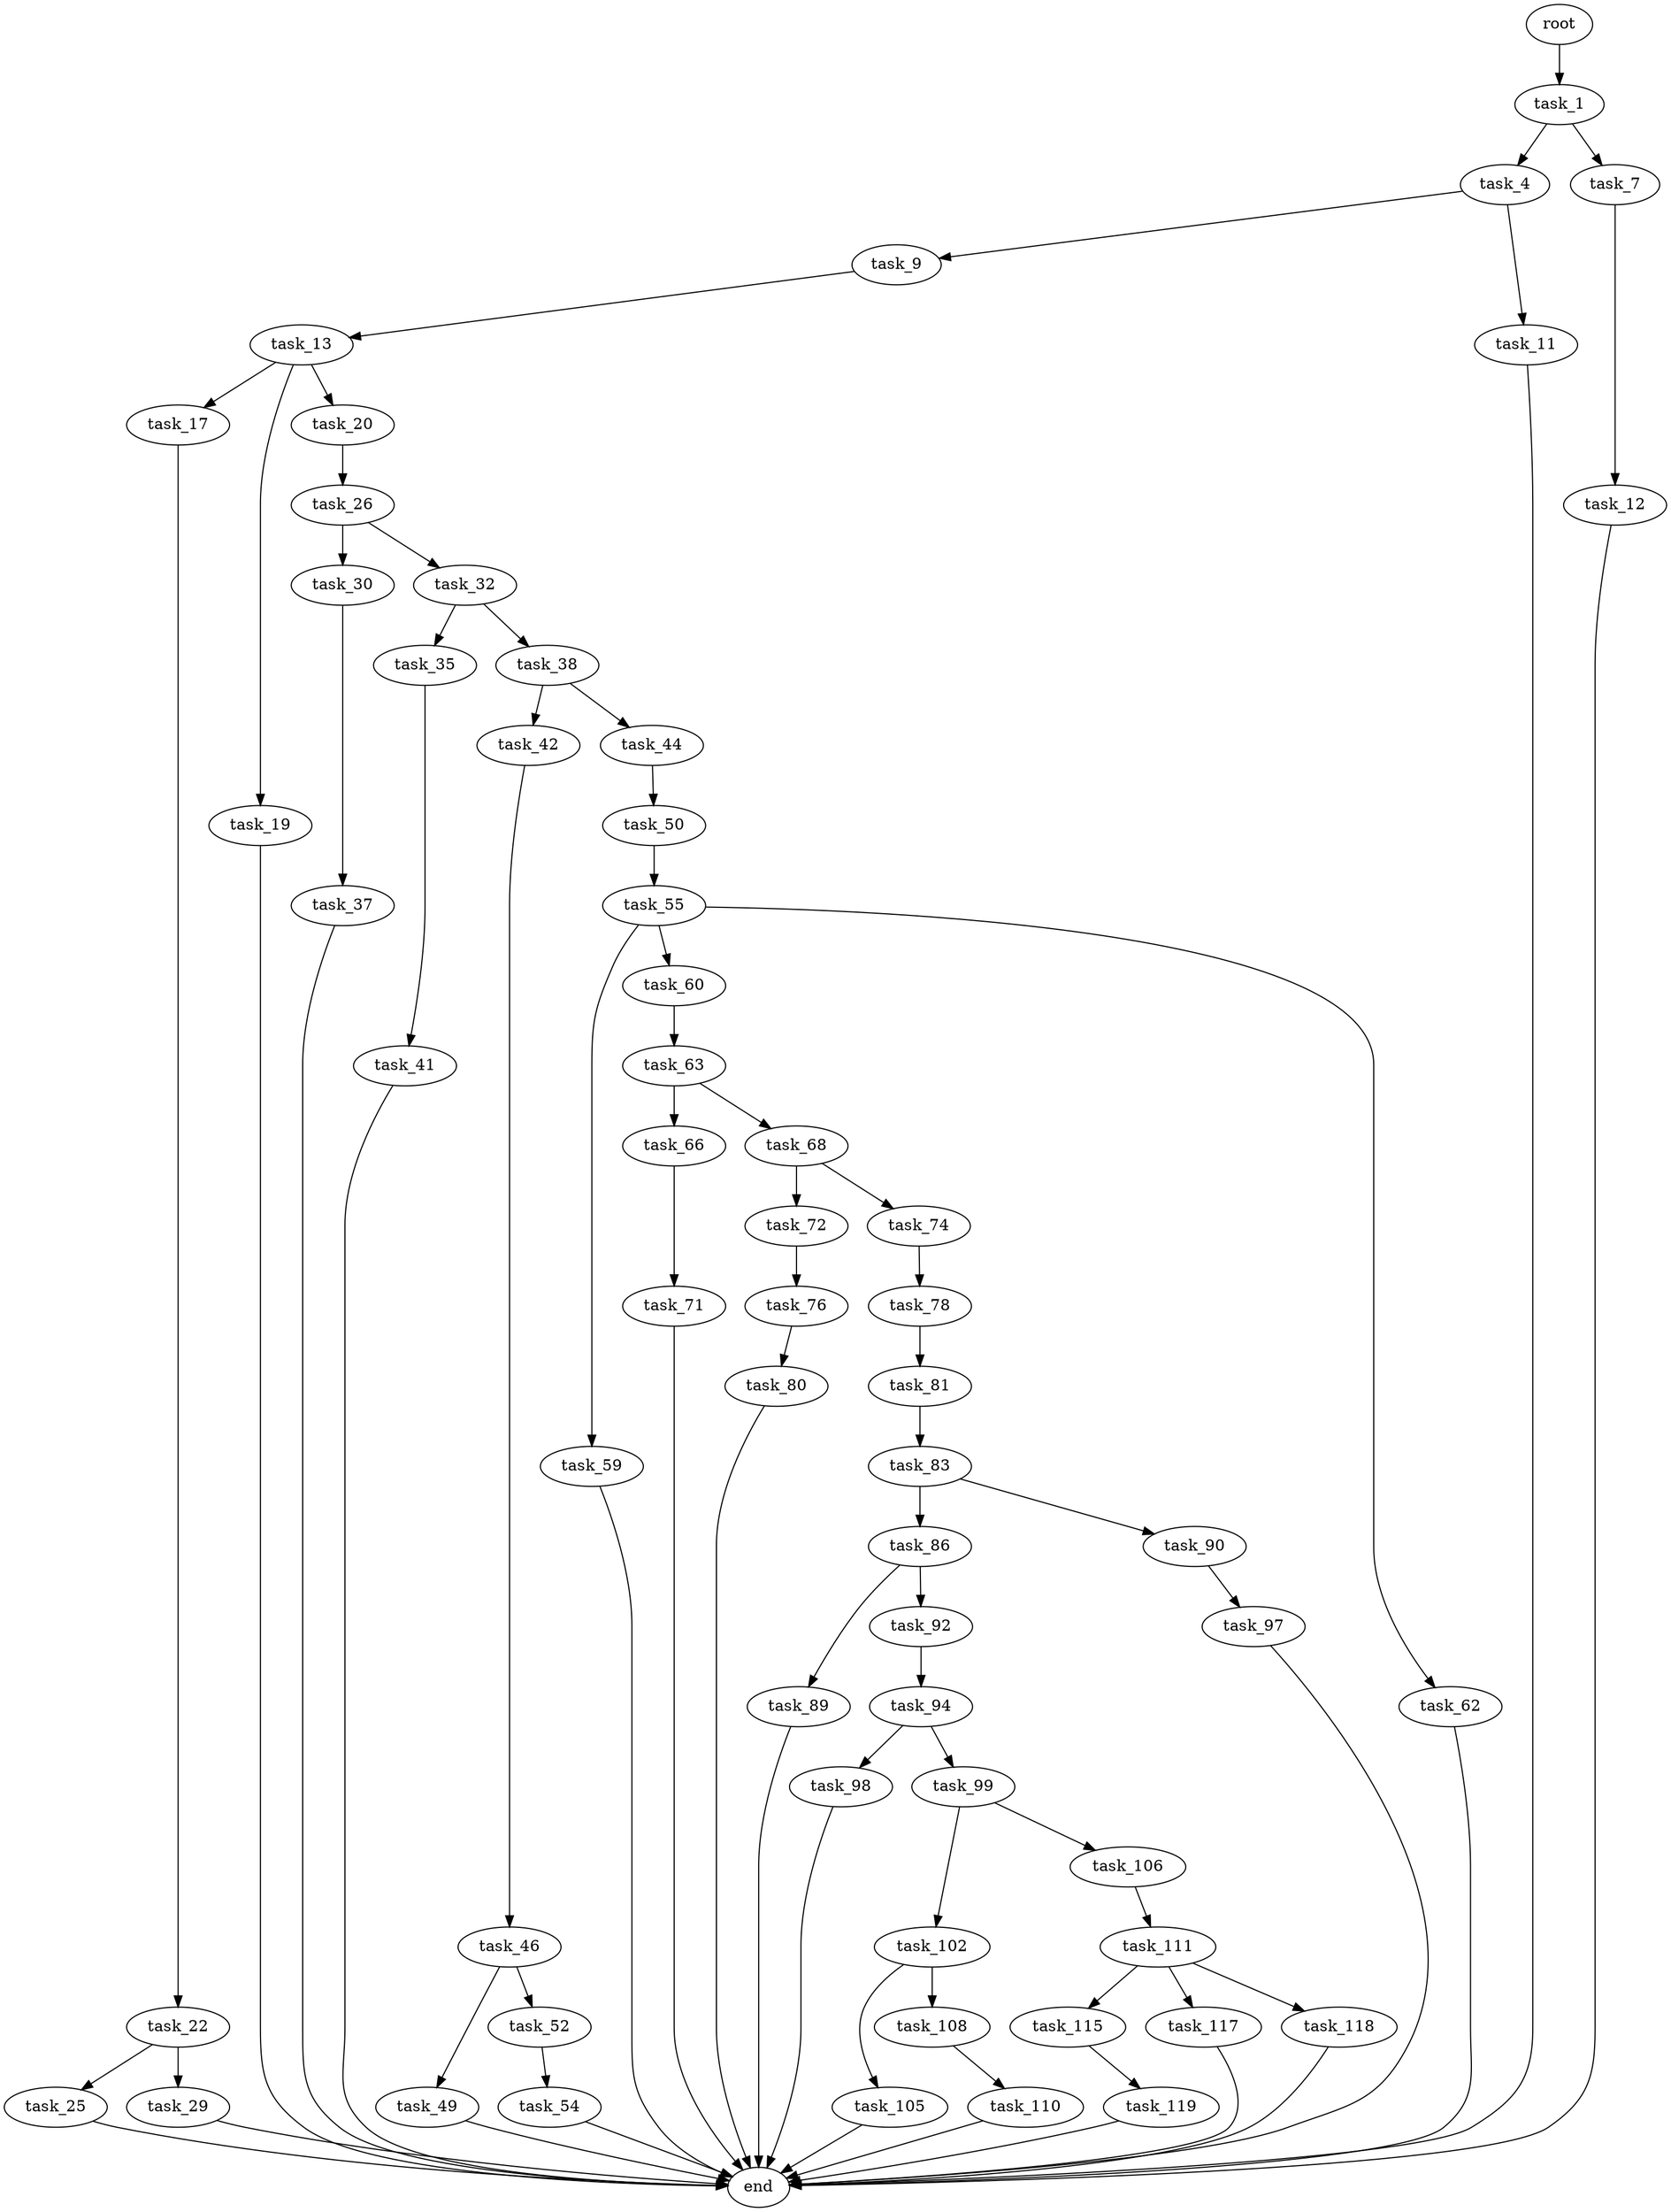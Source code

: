 digraph G {
  root [size="0.000000"];
  task_1 [size="68719476736.000000"];
  task_4 [size="21579419364.000000"];
  task_7 [size="368293445632.000000"];
  task_9 [size="28991029248.000000"];
  task_11 [size="6190327826.000000"];
  task_12 [size="3346678870.000000"];
  task_13 [size="112748929057.000000"];
  task_17 [size="3538580754.000000"];
  task_19 [size="9159623857.000000"];
  task_20 [size="4388412650.000000"];
  task_22 [size="231928233984.000000"];
  task_25 [size="1339403209.000000"];
  task_26 [size="189079465635.000000"];
  task_29 [size="6161937994.000000"];
  task_30 [size="11421087010.000000"];
  task_32 [size="68719476736.000000"];
  task_35 [size="134217728000.000000"];
  task_37 [size="452856325541.000000"];
  task_38 [size="338160336296.000000"];
  task_41 [size="1086136220.000000"];
  task_42 [size="10691496452.000000"];
  task_44 [size="1141564665.000000"];
  task_46 [size="549755813888.000000"];
  task_49 [size="405876919.000000"];
  task_50 [size="368293445632.000000"];
  task_52 [size="106827498432.000000"];
  task_54 [size="204598058925.000000"];
  task_55 [size="231928233984.000000"];
  task_59 [size="27570013375.000000"];
  task_60 [size="34340421984.000000"];
  task_62 [size="8589934592.000000"];
  task_63 [size="231928233984.000000"];
  task_66 [size="15760572264.000000"];
  task_68 [size="699177643345.000000"];
  task_71 [size="15473727083.000000"];
  task_72 [size="25739909704.000000"];
  task_74 [size="75548231949.000000"];
  task_76 [size="1073741824000.000000"];
  task_78 [size="42164925623.000000"];
  task_80 [size="549755813888.000000"];
  task_81 [size="704727650985.000000"];
  task_83 [size="1556152185.000000"];
  task_86 [size="16915560137.000000"];
  task_89 [size="1073741824000.000000"];
  task_90 [size="21327862123.000000"];
  task_92 [size="80071325833.000000"];
  task_94 [size="25873090912.000000"];
  task_97 [size="1073741824000.000000"];
  task_98 [size="408946270816.000000"];
  task_99 [size="37715587383.000000"];
  task_102 [size="4821525902.000000"];
  task_105 [size="3803430195.000000"];
  task_106 [size="1047871011595.000000"];
  task_108 [size="4871125593.000000"];
  task_110 [size="65980539414.000000"];
  task_111 [size="7833432443.000000"];
  task_115 [size="231928233984.000000"];
  task_117 [size="22246969951.000000"];
  task_118 [size="1114819813504.000000"];
  task_119 [size="368293445632.000000"];
  end [size="0.000000"];

  root -> task_1 [size="1.000000"];
  task_1 -> task_4 [size="134217728.000000"];
  task_1 -> task_7 [size="134217728.000000"];
  task_4 -> task_9 [size="411041792.000000"];
  task_4 -> task_11 [size="411041792.000000"];
  task_7 -> task_12 [size="411041792.000000"];
  task_9 -> task_13 [size="75497472.000000"];
  task_11 -> end [size="1.000000"];
  task_12 -> end [size="1.000000"];
  task_13 -> task_17 [size="301989888.000000"];
  task_13 -> task_19 [size="301989888.000000"];
  task_13 -> task_20 [size="301989888.000000"];
  task_17 -> task_22 [size="134217728.000000"];
  task_19 -> end [size="1.000000"];
  task_20 -> task_26 [size="75497472.000000"];
  task_22 -> task_25 [size="301989888.000000"];
  task_22 -> task_29 [size="301989888.000000"];
  task_25 -> end [size="1.000000"];
  task_26 -> task_30 [size="209715200.000000"];
  task_26 -> task_32 [size="209715200.000000"];
  task_29 -> end [size="1.000000"];
  task_30 -> task_37 [size="838860800.000000"];
  task_32 -> task_35 [size="134217728.000000"];
  task_32 -> task_38 [size="134217728.000000"];
  task_35 -> task_41 [size="209715200.000000"];
  task_37 -> end [size="1.000000"];
  task_38 -> task_42 [size="411041792.000000"];
  task_38 -> task_44 [size="411041792.000000"];
  task_41 -> end [size="1.000000"];
  task_42 -> task_46 [size="411041792.000000"];
  task_44 -> task_50 [size="33554432.000000"];
  task_46 -> task_49 [size="536870912.000000"];
  task_46 -> task_52 [size="536870912.000000"];
  task_49 -> end [size="1.000000"];
  task_50 -> task_55 [size="411041792.000000"];
  task_52 -> task_54 [size="209715200.000000"];
  task_54 -> end [size="1.000000"];
  task_55 -> task_59 [size="301989888.000000"];
  task_55 -> task_60 [size="301989888.000000"];
  task_55 -> task_62 [size="301989888.000000"];
  task_59 -> end [size="1.000000"];
  task_60 -> task_63 [size="536870912.000000"];
  task_62 -> end [size="1.000000"];
  task_63 -> task_66 [size="301989888.000000"];
  task_63 -> task_68 [size="301989888.000000"];
  task_66 -> task_71 [size="75497472.000000"];
  task_68 -> task_72 [size="536870912.000000"];
  task_68 -> task_74 [size="536870912.000000"];
  task_71 -> end [size="1.000000"];
  task_72 -> task_76 [size="411041792.000000"];
  task_74 -> task_78 [size="75497472.000000"];
  task_76 -> task_80 [size="838860800.000000"];
  task_78 -> task_81 [size="75497472.000000"];
  task_80 -> end [size="1.000000"];
  task_81 -> task_83 [size="679477248.000000"];
  task_83 -> task_86 [size="75497472.000000"];
  task_83 -> task_90 [size="75497472.000000"];
  task_86 -> task_89 [size="536870912.000000"];
  task_86 -> task_92 [size="536870912.000000"];
  task_89 -> end [size="1.000000"];
  task_90 -> task_97 [size="411041792.000000"];
  task_92 -> task_94 [size="75497472.000000"];
  task_94 -> task_98 [size="75497472.000000"];
  task_94 -> task_99 [size="75497472.000000"];
  task_97 -> end [size="1.000000"];
  task_98 -> end [size="1.000000"];
  task_99 -> task_102 [size="838860800.000000"];
  task_99 -> task_106 [size="838860800.000000"];
  task_102 -> task_105 [size="75497472.000000"];
  task_102 -> task_108 [size="75497472.000000"];
  task_105 -> end [size="1.000000"];
  task_106 -> task_111 [size="679477248.000000"];
  task_108 -> task_110 [size="411041792.000000"];
  task_110 -> end [size="1.000000"];
  task_111 -> task_115 [size="411041792.000000"];
  task_111 -> task_117 [size="411041792.000000"];
  task_111 -> task_118 [size="411041792.000000"];
  task_115 -> task_119 [size="301989888.000000"];
  task_117 -> end [size="1.000000"];
  task_118 -> end [size="1.000000"];
  task_119 -> end [size="1.000000"];
}
